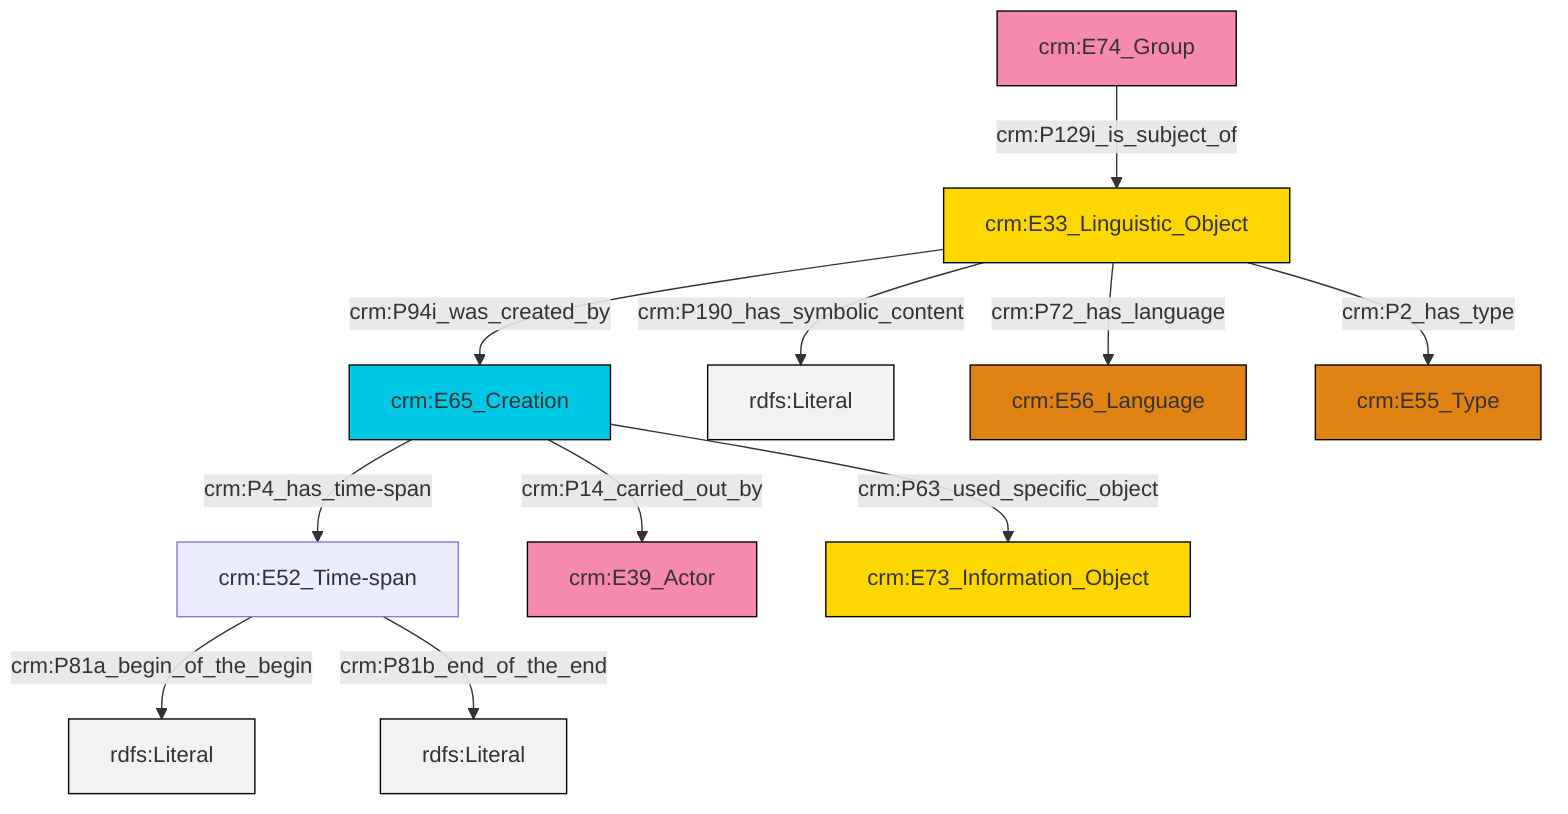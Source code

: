 graph TD
classDef Literal fill:#f2f2f2,stroke:#000000;
classDef CRM_Entity fill:#FFFFFF,stroke:#000000;
classDef Temporal_Entity fill:#00C9E6, stroke:#000000;
classDef Type fill:#E18312, stroke:#000000;
classDef Time-Span fill:#2C9C91, stroke:#000000;
classDef Appellation fill:#FFEB7F, stroke:#000000;
classDef Place fill:#008836, stroke:#000000;
classDef Persistent_Item fill:#B266B2, stroke:#000000;
classDef Conceptual_Object fill:#FFD700, stroke:#000000;
classDef Physical_Thing fill:#D2B48C, stroke:#000000;
classDef Actor fill:#f58aad, stroke:#000000;
classDef PC_Classes fill:#4ce600, stroke:#000000;
classDef Multi fill:#cccccc,stroke:#000000;

4["crm:E74_Group"]:::Actor -->|crm:P129i_is_subject_of| 2["crm:E33_Linguistic_Object"]:::Conceptual_Object
2["crm:E33_Linguistic_Object"]:::Conceptual_Object -->|crm:P190_has_symbolic_content| 5[rdfs:Literal]:::Literal
2["crm:E33_Linguistic_Object"]:::Conceptual_Object -->|crm:P94i_was_created_by| 0["crm:E65_Creation"]:::Temporal_Entity
2["crm:E33_Linguistic_Object"]:::Conceptual_Object -->|crm:P2_has_type| 11["crm:E55_Type"]:::Type
0["crm:E65_Creation"]:::Temporal_Entity -->|crm:P63_used_specific_object| 14["crm:E73_Information_Object"]:::Conceptual_Object
9["crm:E52_Time-span"]:::Default -->|crm:P81a_begin_of_the_begin| 15[rdfs:Literal]:::Literal
0["crm:E65_Creation"]:::Temporal_Entity -->|crm:P14_carried_out_by| 12["crm:E39_Actor"]:::Actor
0["crm:E65_Creation"]:::Temporal_Entity -->|crm:P4_has_time-span| 9["crm:E52_Time-span"]:::Default
2["crm:E33_Linguistic_Object"]:::Conceptual_Object -->|crm:P72_has_language| 7["crm:E56_Language"]:::Type
9["crm:E52_Time-span"]:::Default -->|crm:P81b_end_of_the_end| 17[rdfs:Literal]:::Literal